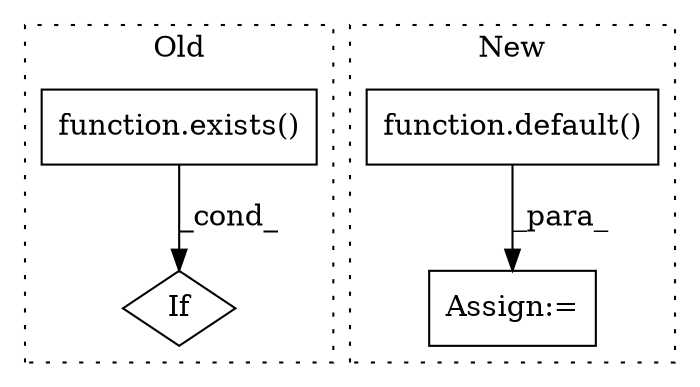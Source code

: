 digraph G {
subgraph cluster0 {
1 [label="function.exists()" a="75" s="3231,3242" l="7,1" shape="box"];
3 [label="If" a="96" s="3228" l="3" shape="diamond"];
label = "Old";
style="dotted";
}
subgraph cluster1 {
2 [label="function.default()" a="75" s="3179,3241" l="8,1" shape="box"];
4 [label="Assign:=" a="68" s="3176" l="3" shape="box"];
label = "New";
style="dotted";
}
1 -> 3 [label="_cond_"];
2 -> 4 [label="_para_"];
}